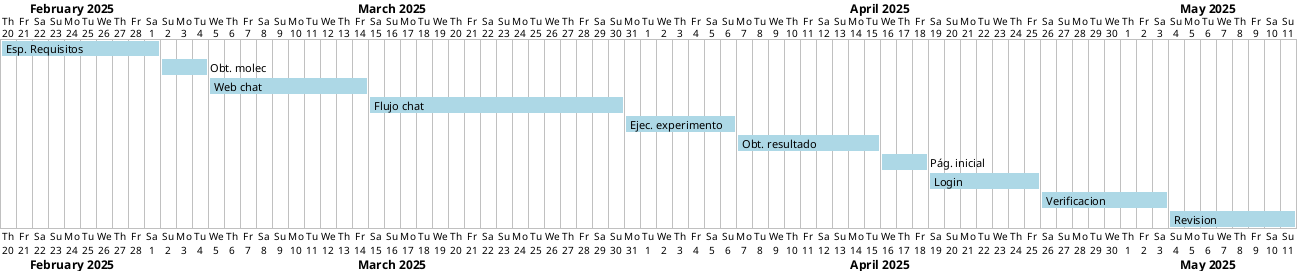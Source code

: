 @startgantt initial_gantt_diagram

Project starts 2025-02-20
[Esp. Requisitos] starts 2025-02-15
[Obt. molec] starts 2025-03-02
[Web chat] starts 2025-03-05
[Flujo chat] starts 2025-03-15
[Ejec. experimento] starts 2025-03-31
[Obt. resultado] starts 2025-04-07
[Pág. inicial] starts 2025-04-16
[Login] starts 2025-04-19
[Verificacion] starts 2025-04-26
[Revision] starts 2025-05-04

[Esp. Requisitos] ends 2025-03-01
[Obt. molec] ends 2025-03-04
[Web chat] ends 2025-03-14
[Flujo chat] ends 2025-03-30
[Ejec. experimento] ends 2025-04-06
[Obt. resultado] ends 2025-04-15
[Pág. inicial] ends 2025-04-18
[Login] ends 2025-04-25
[Verificacion] ends 2025-05-03
[Revision] ends 2025-05-11

[Esp. Requisitos] is colored in LightBlue
[Obt. molec] is colored in LightBlue
[Web chat] is colored in LightBlue
[Flujo chat] is colored in LightBlue
[Ejec. experimento] is colored in LightBlue
[Obt. resultado] is colored in LightBlue
[Pág. inicial] is colored in LightBlue
[Login] is colored in LightBlue
[Verificacion] is colored in LightBlue
[Revision] is colored in LightBlue

@endgantt
